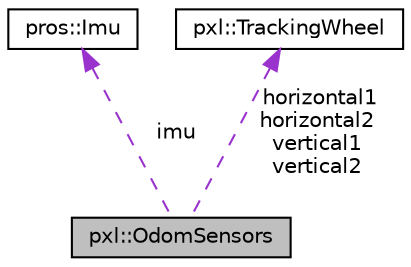digraph "pxl::OdomSensors"
{
 // LATEX_PDF_SIZE
  edge [fontname="Helvetica",fontsize="10",labelfontname="Helvetica",labelfontsize="10"];
  node [fontname="Helvetica",fontsize="10",shape=record];
  Node1 [label="pxl::OdomSensors",height=0.2,width=0.4,color="black", fillcolor="grey75", style="filled", fontcolor="black",tooltip=" "];
  Node2 -> Node1 [dir="back",color="darkorchid3",fontsize="10",style="dashed",label=" imu" ];
  Node2 [label="pros::Imu",height=0.2,width=0.4,color="black", fillcolor="white", style="filled",URL="$classpros_1_1Imu.html",tooltip=" "];
  Node3 -> Node1 [dir="back",color="darkorchid3",fontsize="10",style="dashed",label=" horizontal1\nhorizontal2\nvertical1\nvertical2" ];
  Node3 [label="pxl::TrackingWheel",height=0.2,width=0.4,color="black", fillcolor="white", style="filled",URL="$classpxl_1_1TrackingWheel.html",tooltip=" "];
}
